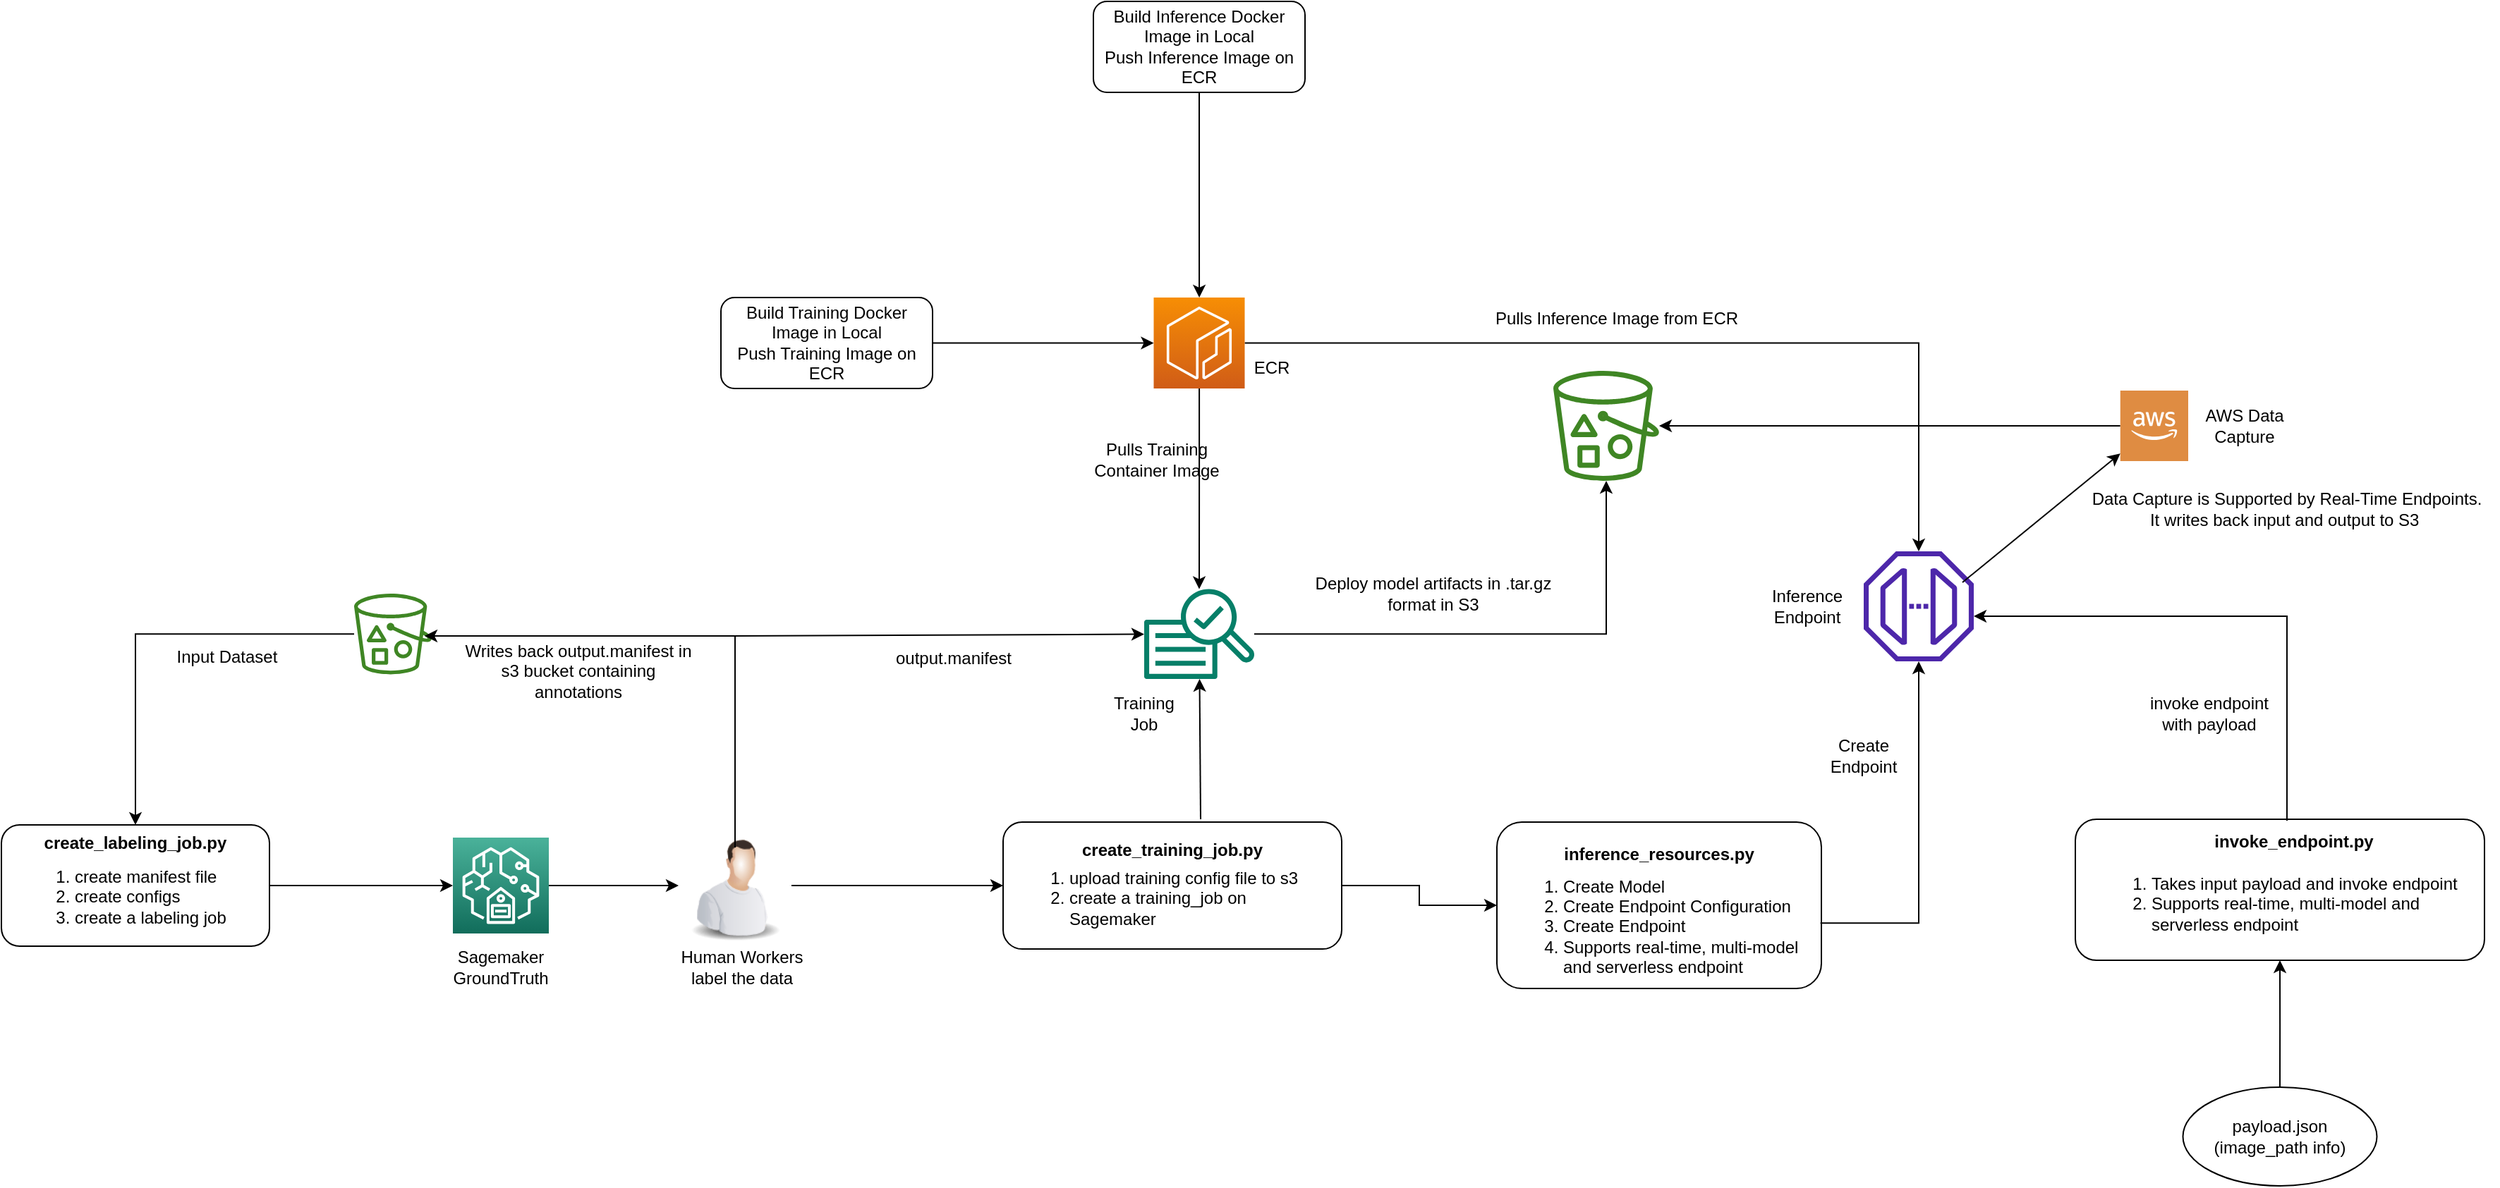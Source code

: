 <mxfile version="20.8.20" type="google"><diagram name="Page-1" id="H0HObkFhUJuUKybb2xRK"><mxGraphModel grid="1" page="1" gridSize="10" guides="1" tooltips="1" connect="1" arrows="1" fold="1" pageScale="1" pageWidth="827" pageHeight="1169" math="0" shadow="0"><root><mxCell id="0"/><mxCell id="1" parent="0"/><mxCell id="Y3BfnYbPuB7WjgZDwSX6-15" value="" style="edgeStyle=orthogonalEdgeStyle;rounded=0;orthogonalLoop=1;jettySize=auto;html=1;" edge="1" parent="1" source="Y3BfnYbPuB7WjgZDwSX6-1" target="Y3BfnYbPuB7WjgZDwSX6-14"><mxGeometry relative="1" as="geometry"/></mxCell><mxCell id="Y3BfnYbPuB7WjgZDwSX6-1" value="" style="sketch=0;points=[[0,0,0],[0.25,0,0],[0.5,0,0],[0.75,0,0],[1,0,0],[0,1,0],[0.25,1,0],[0.5,1,0],[0.75,1,0],[1,1,0],[0,0.25,0],[0,0.5,0],[0,0.75,0],[1,0.25,0],[1,0.5,0],[1,0.75,0]];outlineConnect=0;fontColor=#232F3E;gradientColor=#4AB29A;gradientDirection=north;fillColor=#116D5B;strokeColor=#ffffff;dashed=0;verticalLabelPosition=bottom;verticalAlign=top;align=center;html=1;fontSize=12;fontStyle=0;aspect=fixed;shape=mxgraph.aws4.resourceIcon;resIcon=mxgraph.aws4.sagemaker_ground_truth;" vertex="1" parent="1"><mxGeometry x="350" y="223" width="68" height="68" as="geometry"/></mxCell><mxCell id="Y3BfnYbPuB7WjgZDwSX6-2" value="Sagemaker GroundTruth&lt;br&gt;" style="text;html=1;strokeColor=none;fillColor=none;align=center;verticalAlign=middle;whiteSpace=wrap;rounded=0;" vertex="1" parent="1"><mxGeometry x="354" y="300" width="60" height="30" as="geometry"/></mxCell><mxCell id="Y3BfnYbPuB7WjgZDwSX6-7" value="" style="edgeStyle=orthogonalEdgeStyle;rounded=0;orthogonalLoop=1;jettySize=auto;html=1;" edge="1" parent="1" source="Y3BfnYbPuB7WjgZDwSX6-3" target="Y3BfnYbPuB7WjgZDwSX6-6"><mxGeometry relative="1" as="geometry"/></mxCell><mxCell id="Y3BfnYbPuB7WjgZDwSX6-3" value="" style="sketch=0;outlineConnect=0;fontColor=#232F3E;gradientColor=none;fillColor=#3F8624;strokeColor=none;dashed=0;verticalLabelPosition=bottom;verticalAlign=top;align=center;html=1;fontSize=12;fontStyle=0;aspect=fixed;pointerEvents=1;shape=mxgraph.aws4.bucket_with_objects;" vertex="1" parent="1"><mxGeometry x="280" y="50" width="55" height="57.2" as="geometry"/></mxCell><mxCell id="Y3BfnYbPuB7WjgZDwSX6-13" value="" style="edgeStyle=orthogonalEdgeStyle;rounded=0;orthogonalLoop=1;jettySize=auto;html=1;entryX=0;entryY=0.5;entryDx=0;entryDy=0;entryPerimeter=0;" edge="1" parent="1" source="Y3BfnYbPuB7WjgZDwSX6-6" target="Y3BfnYbPuB7WjgZDwSX6-1"><mxGeometry relative="1" as="geometry"><mxPoint x="310" y="310" as="targetPoint"/></mxGeometry></mxCell><mxCell id="Y3BfnYbPuB7WjgZDwSX6-6" value="" style="rounded=1;whiteSpace=wrap;html=1;" vertex="1" parent="1"><mxGeometry x="30" y="214" width="190" height="86" as="geometry"/></mxCell><mxCell id="Y3BfnYbPuB7WjgZDwSX6-8" value="&lt;b&gt;create_labeling_job.py&lt;/b&gt;" style="text;html=1;strokeColor=none;fillColor=none;align=center;verticalAlign=middle;whiteSpace=wrap;rounded=0;" vertex="1" parent="1"><mxGeometry x="40" y="214" width="170" height="26" as="geometry"/></mxCell><mxCell id="Y3BfnYbPuB7WjgZDwSX6-10" value="&lt;ol&gt;&lt;li&gt;create manifest file&lt;/li&gt;&lt;li&gt;create configs&lt;/li&gt;&lt;li&gt;create a labeling job&lt;/li&gt;&lt;/ol&gt;" style="text;html=1;strokeColor=none;fillColor=none;align=left;verticalAlign=middle;whiteSpace=wrap;rounded=0;" vertex="1" parent="1"><mxGeometry x="40" y="240" width="160" height="50" as="geometry"/></mxCell><mxCell id="Y3BfnYbPuB7WjgZDwSX6-11" value="Input Dataset" style="text;html=1;strokeColor=none;fillColor=none;align=center;verticalAlign=middle;whiteSpace=wrap;rounded=0;" vertex="1" parent="1"><mxGeometry x="140" y="80" width="100" height="30" as="geometry"/></mxCell><mxCell id="Y3BfnYbPuB7WjgZDwSX6-31" style="edgeStyle=orthogonalEdgeStyle;rounded=0;orthogonalLoop=1;jettySize=auto;html=1;entryX=0;entryY=0.5;entryDx=0;entryDy=0;" edge="1" parent="1" source="Y3BfnYbPuB7WjgZDwSX6-14" target="Y3BfnYbPuB7WjgZDwSX6-23"><mxGeometry relative="1" as="geometry"><mxPoint x="650" y="200" as="targetPoint"/></mxGeometry></mxCell><mxCell id="Y3BfnYbPuB7WjgZDwSX6-14" value="" style="image;html=1;image=img/lib/clip_art/people/Worker_Man_128x128.png" vertex="1" parent="1"><mxGeometry x="510" y="217" width="80" height="80" as="geometry"/></mxCell><mxCell id="Y3BfnYbPuB7WjgZDwSX6-16" value="Human Workers label the data" style="text;html=1;strokeColor=none;fillColor=none;align=center;verticalAlign=middle;whiteSpace=wrap;rounded=0;" vertex="1" parent="1"><mxGeometry x="510" y="300" width="90" height="30" as="geometry"/></mxCell><mxCell id="Y3BfnYbPuB7WjgZDwSX6-19" value="" style="endArrow=none;html=1;rounded=0;" edge="1" parent="1"><mxGeometry width="50" height="50" relative="1" as="geometry"><mxPoint x="550" y="80" as="sourcePoint"/><mxPoint x="550" y="230" as="targetPoint"/></mxGeometry></mxCell><mxCell id="Y3BfnYbPuB7WjgZDwSX6-21" value="" style="endArrow=classic;html=1;rounded=0;" edge="1" parent="1"><mxGeometry width="50" height="50" relative="1" as="geometry"><mxPoint x="550" y="80" as="sourcePoint"/><mxPoint x="330" y="80" as="targetPoint"/></mxGeometry></mxCell><mxCell id="Y3BfnYbPuB7WjgZDwSX6-22" value="Writes back output.manifest in s3 bucket containing annotations&lt;br&gt;" style="text;html=1;strokeColor=none;fillColor=none;align=center;verticalAlign=middle;whiteSpace=wrap;rounded=0;" vertex="1" parent="1"><mxGeometry x="354" y="80" width="170" height="50" as="geometry"/></mxCell><mxCell id="Y3BfnYbPuB7WjgZDwSX6-52" style="edgeStyle=orthogonalEdgeStyle;rounded=0;orthogonalLoop=1;jettySize=auto;html=1;entryX=0;entryY=0.5;entryDx=0;entryDy=0;" edge="1" parent="1" source="Y3BfnYbPuB7WjgZDwSX6-23" target="Y3BfnYbPuB7WjgZDwSX6-48"><mxGeometry relative="1" as="geometry"><mxPoint x="1110" y="257" as="targetPoint"/></mxGeometry></mxCell><mxCell id="Y3BfnYbPuB7WjgZDwSX6-23" value="" style="rounded=1;whiteSpace=wrap;html=1;align=left;" vertex="1" parent="1"><mxGeometry x="740" y="212" width="240" height="90" as="geometry"/></mxCell><mxCell id="Y3BfnYbPuB7WjgZDwSX6-26" value="&lt;b&gt;create_training_job.py&lt;/b&gt;" style="text;html=1;strokeColor=none;fillColor=none;align=center;verticalAlign=middle;whiteSpace=wrap;rounded=0;" vertex="1" parent="1"><mxGeometry x="755" y="217" width="210" height="30" as="geometry"/></mxCell><mxCell id="Y3BfnYbPuB7WjgZDwSX6-28" value="&lt;ol&gt;&lt;li&gt;upload training config file to s3&lt;/li&gt;&lt;li&gt;create a training_job on Sagemaker&lt;/li&gt;&lt;/ol&gt;" style="text;html=1;strokeColor=none;fillColor=none;align=left;verticalAlign=middle;whiteSpace=wrap;rounded=0;" vertex="1" parent="1"><mxGeometry x="745" y="241" width="225" height="50" as="geometry"/></mxCell><mxCell id="Y3BfnYbPuB7WjgZDwSX6-46" style="edgeStyle=orthogonalEdgeStyle;rounded=0;orthogonalLoop=1;jettySize=auto;html=1;" edge="1" parent="1" source="Y3BfnYbPuB7WjgZDwSX6-32" target="Y3BfnYbPuB7WjgZDwSX6-37"><mxGeometry relative="1" as="geometry"/></mxCell><mxCell id="Y3BfnYbPuB7WjgZDwSX6-32" value="" style="sketch=0;outlineConnect=0;fontColor=#232F3E;gradientColor=none;fillColor=#067F68;strokeColor=none;dashed=0;verticalLabelPosition=bottom;verticalAlign=top;align=center;html=1;fontSize=12;fontStyle=0;aspect=fixed;pointerEvents=1;shape=mxgraph.aws4.sagemaker_train;" vertex="1" parent="1"><mxGeometry x="840" y="46.1" width="78" height="65" as="geometry"/></mxCell><mxCell id="Y3BfnYbPuB7WjgZDwSX6-43" style="edgeStyle=orthogonalEdgeStyle;rounded=0;orthogonalLoop=1;jettySize=auto;html=1;" edge="1" parent="1" source="Y3BfnYbPuB7WjgZDwSX6-35" target="Y3BfnYbPuB7WjgZDwSX6-32"><mxGeometry relative="1" as="geometry"/></mxCell><mxCell id="Y3BfnYbPuB7WjgZDwSX6-54" style="edgeStyle=orthogonalEdgeStyle;rounded=0;orthogonalLoop=1;jettySize=auto;html=1;" edge="1" parent="1" source="Y3BfnYbPuB7WjgZDwSX6-35" target="Y3BfnYbPuB7WjgZDwSX6-49"><mxGeometry relative="1" as="geometry"/></mxCell><mxCell id="Y3BfnYbPuB7WjgZDwSX6-35" value="" style="sketch=0;points=[[0,0,0],[0.25,0,0],[0.5,0,0],[0.75,0,0],[1,0,0],[0,1,0],[0.25,1,0],[0.5,1,0],[0.75,1,0],[1,1,0],[0,0.25,0],[0,0.5,0],[0,0.75,0],[1,0.25,0],[1,0.5,0],[1,0.75,0]];outlineConnect=0;fontColor=#232F3E;gradientColor=#F78E04;gradientDirection=north;fillColor=#D05C17;strokeColor=#ffffff;dashed=0;verticalLabelPosition=bottom;verticalAlign=top;align=center;html=1;fontSize=12;fontStyle=0;aspect=fixed;shape=mxgraph.aws4.resourceIcon;resIcon=mxgraph.aws4.ecr;" vertex="1" parent="1"><mxGeometry x="846.75" y="-160" width="64.5" height="64.5" as="geometry"/></mxCell><mxCell id="Y3BfnYbPuB7WjgZDwSX6-37" value="" style="sketch=0;outlineConnect=0;fontColor=#232F3E;gradientColor=none;fillColor=#3F8624;strokeColor=none;dashed=0;verticalLabelPosition=bottom;verticalAlign=top;align=center;html=1;fontSize=12;fontStyle=0;aspect=fixed;pointerEvents=1;shape=mxgraph.aws4.bucket_with_objects;" vertex="1" parent="1"><mxGeometry x="1130" y="-108" width="75" height="78" as="geometry"/></mxCell><mxCell id="Y3BfnYbPuB7WjgZDwSX6-39" value="" style="endArrow=classic;html=1;rounded=0;" edge="1" parent="1" target="Y3BfnYbPuB7WjgZDwSX6-32"><mxGeometry width="50" height="50" relative="1" as="geometry"><mxPoint x="550" y="80" as="sourcePoint"/><mxPoint x="920" y="80" as="targetPoint"/></mxGeometry></mxCell><mxCell id="Y3BfnYbPuB7WjgZDwSX6-40" value="" style="endArrow=classic;html=1;rounded=0;" edge="1" parent="1" target="Y3BfnYbPuB7WjgZDwSX6-32"><mxGeometry width="50" height="50" relative="1" as="geometry"><mxPoint x="880" y="210" as="sourcePoint"/><mxPoint x="580" y="90" as="targetPoint"/></mxGeometry></mxCell><mxCell id="Y3BfnYbPuB7WjgZDwSX6-41" value="Training Job" style="text;html=1;strokeColor=none;fillColor=none;align=center;verticalAlign=middle;whiteSpace=wrap;rounded=0;" vertex="1" parent="1"><mxGeometry x="810" y="120" width="60" height="30" as="geometry"/></mxCell><mxCell id="Y3BfnYbPuB7WjgZDwSX6-42" value="output.manifest&lt;br&gt;" style="text;html=1;strokeColor=none;fillColor=none;align=center;verticalAlign=middle;whiteSpace=wrap;rounded=0;" vertex="1" parent="1"><mxGeometry x="660" y="81.1" width="90" height="30" as="geometry"/></mxCell><mxCell id="Y3BfnYbPuB7WjgZDwSX6-44" value="ECR&lt;br&gt;" style="text;html=1;strokeColor=none;fillColor=none;align=center;verticalAlign=middle;whiteSpace=wrap;rounded=0;" vertex="1" parent="1"><mxGeometry x="901" y="-125.5" width="59" height="30" as="geometry"/></mxCell><mxCell id="Y3BfnYbPuB7WjgZDwSX6-45" value="Pulls Training Container Image" style="text;html=1;strokeColor=none;fillColor=none;align=center;verticalAlign=middle;whiteSpace=wrap;rounded=0;" vertex="1" parent="1"><mxGeometry x="789" y="-60" width="120" height="30" as="geometry"/></mxCell><mxCell id="Y3BfnYbPuB7WjgZDwSX6-47" value="Deploy model artifacts in .tar.gz format in S3" style="text;html=1;strokeColor=none;fillColor=none;align=center;verticalAlign=middle;whiteSpace=wrap;rounded=0;" vertex="1" parent="1"><mxGeometry x="950" y="30" width="190" height="40" as="geometry"/></mxCell><mxCell id="Y3BfnYbPuB7WjgZDwSX6-48" value="" style="rounded=1;whiteSpace=wrap;html=1;" vertex="1" parent="1"><mxGeometry x="1090" y="212" width="230" height="118" as="geometry"/></mxCell><mxCell id="Y3BfnYbPuB7WjgZDwSX6-49" value="" style="sketch=0;outlineConnect=0;fontColor=#232F3E;gradientColor=none;fillColor=#4D27AA;strokeColor=none;dashed=0;verticalLabelPosition=bottom;verticalAlign=top;align=center;html=1;fontSize=12;fontStyle=0;aspect=fixed;pointerEvents=1;shape=mxgraph.aws4.endpoint;" vertex="1" parent="1"><mxGeometry x="1350" y="20" width="78" height="78" as="geometry"/></mxCell><mxCell id="Y3BfnYbPuB7WjgZDwSX6-50" value="&lt;b&gt;inference_resources.py&lt;/b&gt;" style="text;html=1;strokeColor=none;fillColor=none;align=center;verticalAlign=middle;whiteSpace=wrap;rounded=0;" vertex="1" parent="1"><mxGeometry x="1095" y="220" width="220" height="30" as="geometry"/></mxCell><mxCell id="Y3BfnYbPuB7WjgZDwSX6-57" style="edgeStyle=orthogonalEdgeStyle;rounded=0;orthogonalLoop=1;jettySize=auto;html=1;exitX=0.997;exitY=0.607;exitDx=0;exitDy=0;exitPerimeter=0;" edge="1" parent="1" source="Y3BfnYbPuB7WjgZDwSX6-48" target="Y3BfnYbPuB7WjgZDwSX6-49"><mxGeometry relative="1" as="geometry"/></mxCell><mxCell id="Y3BfnYbPuB7WjgZDwSX6-51" value="&lt;ol&gt;&lt;li&gt;Create Model&lt;/li&gt;&lt;li&gt;Create Endpoint Configuration&lt;/li&gt;&lt;li&gt;Create Endpoint&lt;/li&gt;&lt;li&gt;Supports real-time, multi-model and serverless endpoint&lt;br&gt;&lt;/li&gt;&lt;/ol&gt;" style="text;html=1;strokeColor=none;fillColor=none;align=left;verticalAlign=middle;whiteSpace=wrap;rounded=0;" vertex="1" parent="1"><mxGeometry x="1095" y="241" width="220" height="90.5" as="geometry"/></mxCell><mxCell id="Y3BfnYbPuB7WjgZDwSX6-55" value="Pulls Inference Image from ECR" style="text;html=1;strokeColor=none;fillColor=none;align=center;verticalAlign=middle;whiteSpace=wrap;rounded=0;" vertex="1" parent="1"><mxGeometry x="1040" y="-160" width="270" height="30" as="geometry"/></mxCell><mxCell id="Y3BfnYbPuB7WjgZDwSX6-56" value="Inference Endpoint" style="text;html=1;strokeColor=none;fillColor=none;align=center;verticalAlign=middle;whiteSpace=wrap;rounded=0;" vertex="1" parent="1"><mxGeometry x="1260" y="42" width="100" height="34" as="geometry"/></mxCell><mxCell id="Y3BfnYbPuB7WjgZDwSX6-58" value="Create Endpoint&lt;br&gt;" style="text;html=1;strokeColor=none;fillColor=none;align=center;verticalAlign=middle;whiteSpace=wrap;rounded=0;" vertex="1" parent="1"><mxGeometry x="1310" y="150" width="80" height="30" as="geometry"/></mxCell><mxCell id="Y3BfnYbPuB7WjgZDwSX6-61" value="" style="rounded=1;whiteSpace=wrap;html=1;" vertex="1" parent="1"><mxGeometry x="1500" y="210" width="290" height="100" as="geometry"/></mxCell><mxCell id="Y3BfnYbPuB7WjgZDwSX6-66" style="edgeStyle=orthogonalEdgeStyle;rounded=0;orthogonalLoop=1;jettySize=auto;html=1;" edge="1" parent="1" source="Y3BfnYbPuB7WjgZDwSX6-62" target="Y3BfnYbPuB7WjgZDwSX6-49"><mxGeometry relative="1" as="geometry"><mxPoint x="1980" y="66" as="targetPoint"/><Array as="points"><mxPoint x="1650" y="66"/></Array></mxGeometry></mxCell><mxCell id="Y3BfnYbPuB7WjgZDwSX6-62" value="&lt;b&gt;invoke_endpoint.py&lt;/b&gt;" style="text;html=1;strokeColor=none;fillColor=none;align=center;verticalAlign=middle;whiteSpace=wrap;rounded=0;" vertex="1" parent="1"><mxGeometry x="1580" y="211" width="150" height="30" as="geometry"/></mxCell><mxCell id="Y3BfnYbPuB7WjgZDwSX6-63" value="&lt;ol&gt;&lt;li&gt;Takes input payload and invoke endpoint&lt;/li&gt;&lt;li&gt;Supports real-time, multi-model and serverless endpoint&lt;/li&gt;&lt;/ol&gt;" style="text;html=1;strokeColor=none;fillColor=none;align=left;verticalAlign=middle;whiteSpace=wrap;rounded=0;" vertex="1" parent="1"><mxGeometry x="1511.88" y="230" width="266.25" height="80" as="geometry"/></mxCell><mxCell id="Y3BfnYbPuB7WjgZDwSX6-65" value="" style="edgeStyle=orthogonalEdgeStyle;rounded=0;orthogonalLoop=1;jettySize=auto;html=1;" edge="1" parent="1" source="Y3BfnYbPuB7WjgZDwSX6-64" target="Y3BfnYbPuB7WjgZDwSX6-61"><mxGeometry relative="1" as="geometry"/></mxCell><mxCell id="Y3BfnYbPuB7WjgZDwSX6-64" value="payload.json&lt;br&gt;(image_path info)" style="ellipse;whiteSpace=wrap;html=1;" vertex="1" parent="1"><mxGeometry x="1576.25" y="400" width="137.5" height="70" as="geometry"/></mxCell><mxCell id="Y3BfnYbPuB7WjgZDwSX6-67" value="invoke endpoint with payload" style="text;html=1;strokeColor=none;fillColor=none;align=center;verticalAlign=middle;whiteSpace=wrap;rounded=0;" vertex="1" parent="1"><mxGeometry x="1540" y="120" width="110" height="30" as="geometry"/></mxCell><mxCell id="0eMsRpdM5qXNhJPHgs1Z-3" style="edgeStyle=orthogonalEdgeStyle;rounded=0;orthogonalLoop=1;jettySize=auto;html=1;entryX=0;entryY=0.5;entryDx=0;entryDy=0;entryPerimeter=0;" edge="1" parent="1" source="0eMsRpdM5qXNhJPHgs1Z-1" target="Y3BfnYbPuB7WjgZDwSX6-35"><mxGeometry relative="1" as="geometry"/></mxCell><mxCell id="0eMsRpdM5qXNhJPHgs1Z-1" value="Build Training Docker Image in Local&lt;br&gt;Push Training Image on ECR" style="rounded=1;whiteSpace=wrap;html=1;" vertex="1" parent="1"><mxGeometry x="540" y="-160" width="150" height="64.5" as="geometry"/></mxCell><mxCell id="0eMsRpdM5qXNhJPHgs1Z-11" style="edgeStyle=orthogonalEdgeStyle;rounded=0;orthogonalLoop=1;jettySize=auto;html=1;" edge="1" parent="1" source="0eMsRpdM5qXNhJPHgs1Z-4" target="Y3BfnYbPuB7WjgZDwSX6-35"><mxGeometry relative="1" as="geometry"/></mxCell><mxCell id="0eMsRpdM5qXNhJPHgs1Z-4" value="Build Inference Docker Image in Local&lt;br&gt;Push Inference Image on ECR" style="rounded=1;whiteSpace=wrap;html=1;" vertex="1" parent="1"><mxGeometry x="804" y="-370" width="150" height="64.5" as="geometry"/></mxCell><mxCell id="H-3ZgmIGUctgw8WMYfz4-6" style="edgeStyle=orthogonalEdgeStyle;rounded=0;orthogonalLoop=1;jettySize=auto;html=1;" edge="1" parent="1" source="H-3ZgmIGUctgw8WMYfz4-3" target="Y3BfnYbPuB7WjgZDwSX6-37"><mxGeometry relative="1" as="geometry"/></mxCell><mxCell id="H-3ZgmIGUctgw8WMYfz4-3" value="" style="sketch=0;pointerEvents=1;shadow=0;dashed=0;html=1;strokeColor=none;fillColor=#DF8C42;labelPosition=center;verticalLabelPosition=bottom;verticalAlign=top;align=center;outlineConnect=0;shape=mxgraph.veeam2.aws;" vertex="1" parent="1"><mxGeometry x="1531.88" y="-94" width="48.12" height="50" as="geometry"/></mxCell><mxCell id="H-3ZgmIGUctgw8WMYfz4-4" value="" style="endArrow=classic;html=1;rounded=0;" edge="1" parent="1" target="H-3ZgmIGUctgw8WMYfz4-3"><mxGeometry width="50" height="50" relative="1" as="geometry"><mxPoint x="1420" y="42" as="sourcePoint"/><mxPoint x="1470" y="-8" as="targetPoint"/></mxGeometry></mxCell><mxCell id="H-3ZgmIGUctgw8WMYfz4-5" value="AWS Data Capture" style="text;html=1;strokeColor=none;fillColor=none;align=center;verticalAlign=middle;whiteSpace=wrap;rounded=0;" vertex="1" parent="1"><mxGeometry x="1590" y="-84" width="60" height="30" as="geometry"/></mxCell><mxCell id="H-3ZgmIGUctgw8WMYfz4-7" value="Data Capture is Supported by Real-Time Endpoints.&lt;br&gt;It writes back input and output to S3&amp;nbsp;" style="text;html=1;strokeColor=none;fillColor=none;align=center;verticalAlign=middle;whiteSpace=wrap;rounded=0;" vertex="1" parent="1"><mxGeometry x="1500" y="-40" width="300" height="60" as="geometry"/></mxCell></root></mxGraphModel></diagram></mxfile>